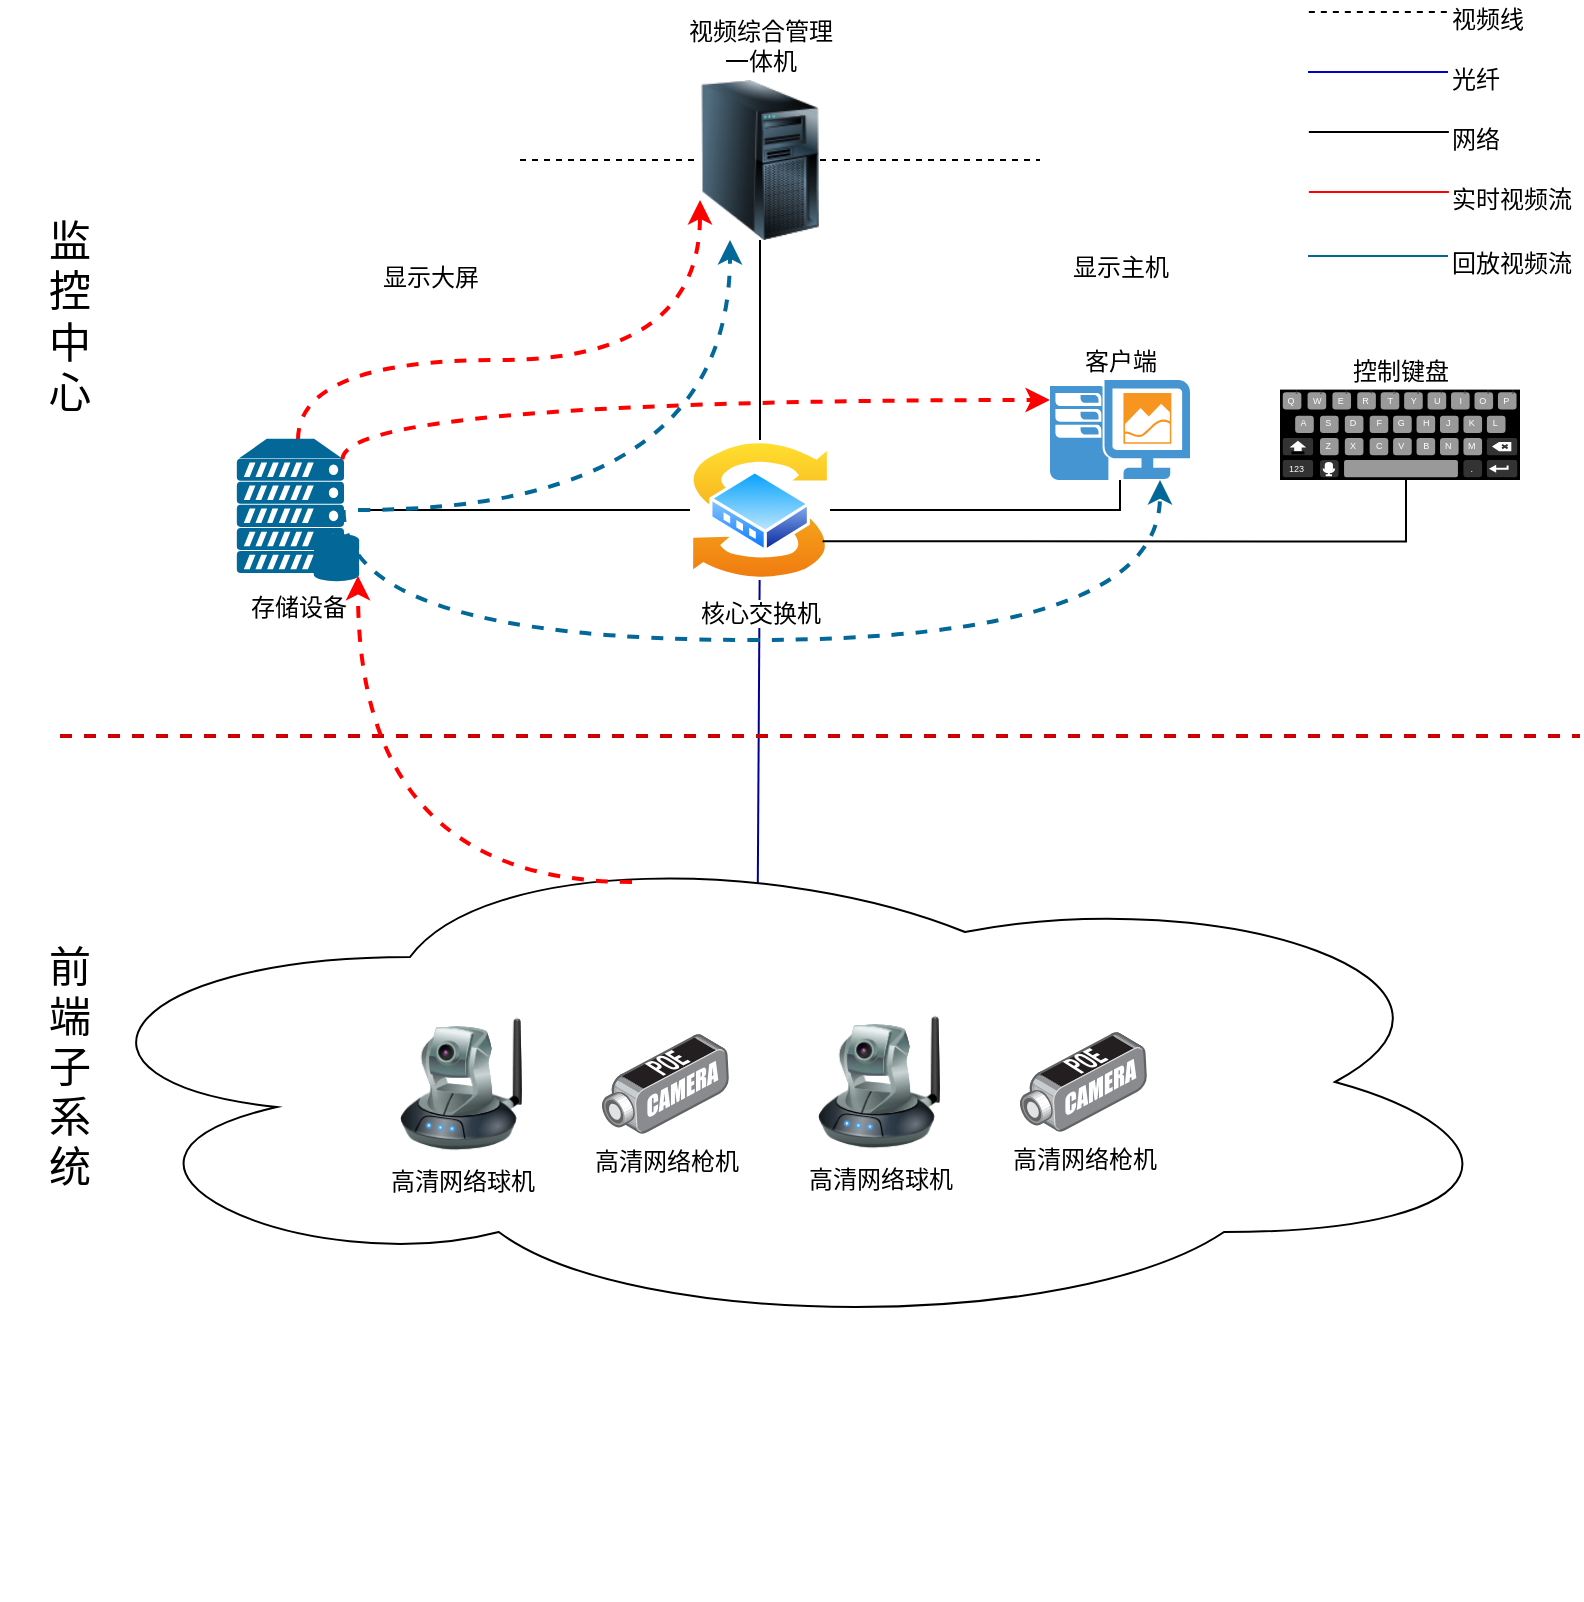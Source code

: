 <mxfile version="13.7.3" type="github">
  <diagram id="lWW11TqzHOI8xHHozAi-" name="Page-1">
    <mxGraphModel dx="1422" dy="793" grid="1" gridSize="10" guides="1" tooltips="1" connect="1" arrows="1" fold="1" page="1" pageScale="1" pageWidth="827" pageHeight="1169" math="0" shadow="0">
      <root>
        <mxCell id="0" />
        <mxCell id="1" parent="0" />
        <mxCell id="BpniLgyJ591ggoECWtUv-1" style="edgeStyle=orthogonalEdgeStyle;rounded=0;orthogonalLoop=1;jettySize=auto;html=1;entryX=0;entryY=0.5;entryDx=0;entryDy=0;endArrow=none;endFill=0;dashed=1;" edge="1" parent="1" source="BpniLgyJ591ggoECWtUv-2" target="BpniLgyJ591ggoECWtUv-6">
          <mxGeometry relative="1" as="geometry" />
        </mxCell>
        <mxCell id="BpniLgyJ591ggoECWtUv-2" value="显示大屏" style="shape=image;html=1;verticalAlign=top;verticalLabelPosition=bottom;labelBackgroundColor=#ffffff;imageAspect=0;aspect=fixed;image=https://cdn2.iconfinder.com/data/icons/whcompare-servers-web-hosting/50/website-builder-128.png" vertex="1" parent="1">
          <mxGeometry x="190" y="65" width="90" height="90" as="geometry" />
        </mxCell>
        <mxCell id="BpniLgyJ591ggoECWtUv-3" value="显示主机" style="shape=image;html=1;verticalAlign=top;verticalLabelPosition=bottom;labelBackgroundColor=#ffffff;imageAspect=0;aspect=fixed;image=https://cdn4.iconfinder.com/data/icons/desktop-app-free/32/Desktop_Desktop_App_PC_Monitor_CPU-128.png" vertex="1" parent="1">
          <mxGeometry x="540" y="70" width="80" height="80" as="geometry" />
        </mxCell>
        <mxCell id="BpniLgyJ591ggoECWtUv-4" style="edgeStyle=orthogonalEdgeStyle;rounded=0;orthogonalLoop=1;jettySize=auto;html=1;entryX=0;entryY=0.5;entryDx=0;entryDy=0;dashed=1;endArrow=none;endFill=0;" edge="1" parent="1" source="BpniLgyJ591ggoECWtUv-6" target="BpniLgyJ591ggoECWtUv-3">
          <mxGeometry relative="1" as="geometry" />
        </mxCell>
        <mxCell id="BpniLgyJ591ggoECWtUv-5" style="edgeStyle=orthogonalEdgeStyle;rounded=0;orthogonalLoop=1;jettySize=auto;html=1;entryX=0.5;entryY=0;entryDx=0;entryDy=0;endArrow=none;endFill=0;" edge="1" parent="1" source="BpniLgyJ591ggoECWtUv-6" target="BpniLgyJ591ggoECWtUv-10">
          <mxGeometry relative="1" as="geometry" />
        </mxCell>
        <mxCell id="BpniLgyJ591ggoECWtUv-6" value="视频综合管理&lt;br&gt;一体机" style="image;html=1;image=img/lib/clip_art/computers/Server_Tower_128x128.png;verticalAlign=bottom;labelPosition=center;verticalLabelPosition=top;align=center;" vertex="1" parent="1">
          <mxGeometry x="370" y="70" width="60" height="80" as="geometry" />
        </mxCell>
        <mxCell id="BpniLgyJ591ggoECWtUv-61" style="rounded=0;orthogonalLoop=1;jettySize=auto;html=1;entryX=0.485;entryY=0.104;entryDx=0;entryDy=0;entryPerimeter=0;endArrow=none;endFill=0;fontColor=#000000;strokeColor=#000099;" edge="1" parent="1" source="BpniLgyJ591ggoECWtUv-10" target="BpniLgyJ591ggoECWtUv-49">
          <mxGeometry relative="1" as="geometry" />
        </mxCell>
        <mxCell id="BpniLgyJ591ggoECWtUv-10" value="核心交换机" style="aspect=fixed;perimeter=ellipsePerimeter;html=1;align=center;shadow=0;dashed=0;spacingTop=3;image;image=img/lib/active_directory/switch.svg;labelPosition=center;verticalLabelPosition=bottom;verticalAlign=top;" vertex="1" parent="1">
          <mxGeometry x="365" y="250" width="70" height="70" as="geometry" />
        </mxCell>
        <mxCell id="BpniLgyJ591ggoECWtUv-11" style="edgeStyle=orthogonalEdgeStyle;rounded=0;orthogonalLoop=1;jettySize=auto;html=1;endArrow=none;endFill=0;" edge="1" parent="1" source="BpniLgyJ591ggoECWtUv-12">
          <mxGeometry relative="1" as="geometry">
            <mxPoint x="435" y="285" as="targetPoint" />
            <Array as="points">
              <mxPoint x="580" y="285" />
            </Array>
          </mxGeometry>
        </mxCell>
        <mxCell id="BpniLgyJ591ggoECWtUv-12" value="客户端" style="shadow=0;dashed=0;html=1;strokeColor=none;fillColor=#4495D1;labelPosition=center;verticalLabelPosition=top;verticalAlign=bottom;align=center;outlineConnect=0;shape=mxgraph.veeam.one_client;" vertex="1" parent="1">
          <mxGeometry x="545" y="220" width="70" height="50" as="geometry" />
        </mxCell>
        <mxCell id="BpniLgyJ591ggoECWtUv-13" style="edgeStyle=orthogonalEdgeStyle;rounded=0;orthogonalLoop=1;jettySize=auto;html=1;entryX=1;entryY=0.75;entryDx=0;entryDy=0;endArrow=none;endFill=0;exitX=0.525;exitY=1;exitDx=0;exitDy=0;exitPerimeter=0;" edge="1" parent="1" source="BpniLgyJ591ggoECWtUv-14" target="BpniLgyJ591ggoECWtUv-10">
          <mxGeometry relative="1" as="geometry" />
        </mxCell>
        <mxCell id="BpniLgyJ591ggoECWtUv-14" value="控制键盘" style="verticalLabelPosition=top;verticalAlign=bottom;html=1;shadow=0;dashed=0;strokeWidth=1;shape=mxgraph.android.keyboard;labelPosition=center;align=center;" vertex="1" parent="1">
          <mxGeometry x="660" y="224.8" width="120" height="45.2" as="geometry" />
        </mxCell>
        <mxCell id="BpniLgyJ591ggoECWtUv-15" style="edgeStyle=orthogonalEdgeStyle;rounded=0;orthogonalLoop=1;jettySize=auto;html=1;entryX=0;entryY=0.5;entryDx=0;entryDy=0;endArrow=none;endFill=0;" edge="1" parent="1" source="BpniLgyJ591ggoECWtUv-16" target="BpniLgyJ591ggoECWtUv-10">
          <mxGeometry relative="1" as="geometry" />
        </mxCell>
        <mxCell id="BpniLgyJ591ggoECWtUv-54" style="edgeStyle=orthogonalEdgeStyle;curved=1;rounded=0;orthogonalLoop=1;jettySize=auto;html=1;entryX=0;entryY=0.75;entryDx=0;entryDy=0;endArrow=classic;endFill=1;fontColor=#000000;strokeColor=#FF0000;dashed=1;strokeWidth=2;" edge="1" parent="1" source="BpniLgyJ591ggoECWtUv-16" target="BpniLgyJ591ggoECWtUv-6">
          <mxGeometry relative="1" as="geometry">
            <Array as="points">
              <mxPoint x="169" y="210" />
              <mxPoint x="370" y="210" />
            </Array>
          </mxGeometry>
        </mxCell>
        <mxCell id="BpniLgyJ591ggoECWtUv-55" style="edgeStyle=orthogonalEdgeStyle;rounded=0;orthogonalLoop=1;jettySize=auto;html=1;endArrow=classic;endFill=1;fontColor=#000000;exitX=0.87;exitY=0.14;exitDx=0;exitDy=0;exitPerimeter=0;curved=1;strokeColor=#FF0000;dashed=1;strokeWidth=2;" edge="1" parent="1" source="BpniLgyJ591ggoECWtUv-16" target="BpniLgyJ591ggoECWtUv-12">
          <mxGeometry relative="1" as="geometry">
            <Array as="points">
              <mxPoint x="191" y="230" />
            </Array>
          </mxGeometry>
        </mxCell>
        <mxCell id="BpniLgyJ591ggoECWtUv-56" style="rounded=0;orthogonalLoop=1;jettySize=auto;html=1;endArrow=classic;endFill=1;fontColor=#000000;exitX=0.88;exitY=0.5;exitDx=0;exitDy=0;exitPerimeter=0;edgeStyle=orthogonalEdgeStyle;curved=1;dashed=1;strokeColor=#036897;strokeWidth=2;" edge="1" parent="1" source="BpniLgyJ591ggoECWtUv-16" target="BpniLgyJ591ggoECWtUv-12">
          <mxGeometry relative="1" as="geometry">
            <mxPoint x="545" y="340" as="targetPoint" />
            <Array as="points">
              <mxPoint x="192" y="350" />
              <mxPoint x="600" y="350" />
            </Array>
          </mxGeometry>
        </mxCell>
        <mxCell id="BpniLgyJ591ggoECWtUv-57" style="edgeStyle=orthogonalEdgeStyle;curved=1;rounded=0;orthogonalLoop=1;jettySize=auto;html=1;entryX=0.25;entryY=1;entryDx=0;entryDy=0;endArrow=classic;endFill=1;fontColor=#000000;dashed=1;strokeColor=#036897;strokeWidth=2;" edge="1" parent="1" source="BpniLgyJ591ggoECWtUv-16" target="BpniLgyJ591ggoECWtUv-6">
          <mxGeometry relative="1" as="geometry" />
        </mxCell>
        <mxCell id="BpniLgyJ591ggoECWtUv-16" value="存储设备" style="verticalAlign=top;verticalLabelPosition=bottom;labelPosition=center;align=center;html=1;outlineConnect=0;gradientDirection=north;strokeWidth=2;shape=mxgraph.networks.server_storage;strokeColor=#036897;fillColor=#036897;" vertex="1" parent="1">
          <mxGeometry x="139" y="250" width="60" height="70" as="geometry" />
        </mxCell>
        <mxCell id="BpniLgyJ591ggoECWtUv-45" value="" style="line;strokeWidth=2;html=1;fillColor=#036897;gradientColor=none;fontColor=#000000;dashed=1;strokeColor=#CC0000;" vertex="1" parent="1">
          <mxGeometry x="50" y="393" width="760" height="10" as="geometry" />
        </mxCell>
        <mxCell id="BpniLgyJ591ggoECWtUv-46" value="视频线" style="line;strokeWidth=1;html=1;dashed=1;fillColor=#036897;gradientColor=none;fontColor=#000000;labelPosition=right;verticalLabelPosition=middle;align=left;verticalAlign=middle;" vertex="1" parent="1">
          <mxGeometry x="674.43" y="31" width="70" height="10" as="geometry" />
        </mxCell>
        <mxCell id="BpniLgyJ591ggoECWtUv-47" value="光纤" style="line;strokeWidth=1;html=1;fillColor=#036897;gradientColor=none;fontColor=#000000;labelPosition=right;verticalLabelPosition=middle;align=left;verticalAlign=middle;strokeColor=#0000CC;" vertex="1" parent="1">
          <mxGeometry x="674" y="61" width="70" height="10" as="geometry" />
        </mxCell>
        <mxCell id="BpniLgyJ591ggoECWtUv-48" value="网络" style="line;strokeWidth=1;html=1;fillColor=#036897;gradientColor=none;fontColor=#000000;labelPosition=right;verticalLabelPosition=middle;align=left;verticalAlign=middle;" vertex="1" parent="1">
          <mxGeometry x="674.43" y="91" width="70" height="10" as="geometry" />
        </mxCell>
        <mxCell id="BpniLgyJ591ggoECWtUv-52" value="" style="group" vertex="1" connectable="0" parent="1">
          <mxGeometry x="20" y="580" width="740" height="250" as="geometry" />
        </mxCell>
        <mxCell id="BpniLgyJ591ggoECWtUv-43" value="高清网络球机" style="image;html=1;image=img/lib/clip_art/networking/Ip_Camera_128x128.png;strokeColor=#616161;gradientColor=none;" vertex="1" parent="BpniLgyJ591ggoECWtUv-52">
          <mxGeometry x="409" y="-44" width="61" height="70" as="geometry" />
        </mxCell>
        <mxCell id="BpniLgyJ591ggoECWtUv-44" value="高清网络枪机" style="points=[];aspect=fixed;html=1;align=center;shadow=0;dashed=0;image;image=img/lib/allied_telesis/security/POE_DVS_Camera.svg;strokeColor=#616161;gradientColor=none;" vertex="1" parent="BpniLgyJ591ggoECWtUv-52">
          <mxGeometry x="510" y="-34" width="63.43" height="50" as="geometry" />
        </mxCell>
        <mxCell id="BpniLgyJ591ggoECWtUv-35" value="高清网络球机" style="image;html=1;image=img/lib/clip_art/networking/Ip_Camera_128x128.png;strokeColor=#616161;gradientColor=none;" vertex="1" parent="BpniLgyJ591ggoECWtUv-52">
          <mxGeometry x="200" y="-43" width="61" height="70" as="geometry" />
        </mxCell>
        <mxCell id="BpniLgyJ591ggoECWtUv-36" value="高清网络枪机" style="points=[];aspect=fixed;html=1;align=center;shadow=0;dashed=0;image;image=img/lib/allied_telesis/security/POE_DVS_Camera.svg;strokeColor=#616161;gradientColor=none;" vertex="1" parent="BpniLgyJ591ggoECWtUv-52">
          <mxGeometry x="301" y="-33" width="63.43" height="50" as="geometry" />
        </mxCell>
        <mxCell id="BpniLgyJ591ggoECWtUv-49" value="" style="ellipse;shape=cloud;whiteSpace=wrap;html=1;strokeWidth=1;gradientColor=none;fontColor=#000000;fillColor=none;" vertex="1" parent="BpniLgyJ591ggoECWtUv-52">
          <mxGeometry x="20" y="-134" width="740" height="250" as="geometry" />
        </mxCell>
        <mxCell id="BpniLgyJ591ggoECWtUv-53" style="edgeStyle=orthogonalEdgeStyle;rounded=0;orthogonalLoop=1;jettySize=auto;html=1;entryX=1;entryY=0.97;entryDx=0;entryDy=0;entryPerimeter=0;endArrow=classic;endFill=1;fontColor=#000000;curved=1;exitX=0.4;exitY=0.1;exitDx=0;exitDy=0;exitPerimeter=0;strokeColor=#FF0000;dashed=1;strokeWidth=2;" edge="1" parent="1" source="BpniLgyJ591ggoECWtUv-49" target="BpniLgyJ591ggoECWtUv-16">
          <mxGeometry relative="1" as="geometry">
            <Array as="points">
              <mxPoint x="199" y="471" />
            </Array>
          </mxGeometry>
        </mxCell>
        <mxCell id="BpniLgyJ591ggoECWtUv-62" value="实时视频流" style="line;strokeWidth=1;html=1;fillColor=#036897;gradientColor=none;fontColor=#000000;labelPosition=right;verticalLabelPosition=middle;align=left;verticalAlign=middle;strokeColor=#FF0000;" vertex="1" parent="1">
          <mxGeometry x="674.43" y="121" width="70" height="10" as="geometry" />
        </mxCell>
        <mxCell id="BpniLgyJ591ggoECWtUv-63" value="回放视频流" style="line;strokeWidth=1;html=1;fillColor=#036897;gradientColor=none;fontColor=#000000;labelPosition=right;verticalLabelPosition=middle;align=left;verticalAlign=middle;strokeColor=#036897;" vertex="1" parent="1">
          <mxGeometry x="674.0" y="153" width="70" height="10" as="geometry" />
        </mxCell>
        <mxCell id="BpniLgyJ591ggoECWtUv-68" value="监控中心" style="text;html=1;strokeColor=none;fillColor=none;align=center;verticalAlign=middle;whiteSpace=wrap;rounded=0;fontColor=#000000;fontSize=21;horizontal=1;" vertex="1" parent="1">
          <mxGeometry x="40" y="135" width="30" height="105" as="geometry" />
        </mxCell>
        <mxCell id="BpniLgyJ591ggoECWtUv-69" value="前端子系统" style="text;html=1;strokeColor=none;fillColor=none;align=center;verticalAlign=middle;whiteSpace=wrap;rounded=0;fontColor=#000000;fontSize=21;horizontal=1;" vertex="1" parent="1">
          <mxGeometry x="40" y="510" width="30" height="105" as="geometry" />
        </mxCell>
      </root>
    </mxGraphModel>
  </diagram>
</mxfile>
